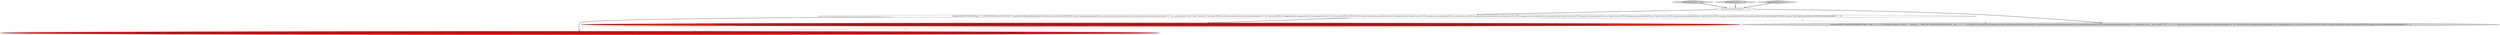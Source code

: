 digraph {
1 [style = filled, label = "testQuery(\"SELECT COALESCE(dim2, ?, ?), COUNT(*) FROM druid.foo GROUP BY 1\",ImmutableList.of(GroupByQuery.builder().setDataSource(CalciteTests.DATASOURCE1).setInterval(querySegmentSpec(Filtration.eternity())).setGranularity(Granularities.ALL).setVirtualColumns(expressionVirtualColumn(\"v0\",\"case_searched(notnull(\"dim2\"),\"dim2\",'parameter')\",ValueType.STRING)).setDimensions(dimensions(new DefaultDimensionSpec(\"v0\",\"d0\",ValueType.STRING))).setAggregatorSpecs(aggregators(new CountAggregatorFactory(\"a0\"))).setContext(QUERY_CONTEXT_DEFAULT).build()),NullHandling.replaceWithDefault()? ImmutableList.of(new Object((((edu.fdu.CPPDG.tinypdg.pe.ExpressionInfo@a85413,new Object((((edu.fdu.CPPDG.tinypdg.pe.ExpressionInfo@a85418,new Object((((edu.fdu.CPPDG.tinypdg.pe.ExpressionInfo@a8541d): ImmutableList.of(new Object((((edu.fdu.CPPDG.tinypdg.pe.ExpressionInfo@a85425,new Object((((edu.fdu.CPPDG.tinypdg.pe.ExpressionInfo@a8542a,new Object((((edu.fdu.CPPDG.tinypdg.pe.ExpressionInfo@a8542f,new Object((((edu.fdu.CPPDG.tinypdg.pe.ExpressionInfo@a85434),ImmutableList.of(new SqlParameter(SqlType.VARCHAR,\"parameter\"),new SqlParameter(SqlType.VARCHAR,null)))@@@4@@@['1', '1', '0']", fillcolor = white, shape = ellipse image = "AAA0AAABBB1BBB"];
5 [style = filled, label = "testQuery(\"SELECT COALESCE(dim2, ?, ?), COUNT(*) FROM druid.foo GROUP BY 1\",ImmutableList.of(GroupByQuery.builder().setDataSource(CalciteTests.DATASOURCE1).setInterval(querySegmentSpec(Filtration.eternity())).setGranularity(Granularities.ALL).setVirtualColumns(expressionVirtualColumn(\"v0\",\"case_searched(notnull(\"dim2\"),\"dim2\",'parameter')\",ValueType.STRING)).setDimensions(dimensions(new DefaultDimensionSpec(\"v0\",\"d0\",ValueType.STRING))).setAggregatorSpecs(aggregators(new CountAggregatorFactory(\"a0\"))).setContext(QUERY_CONTEXT_DEFAULT).build()),NullHandling.replaceWithDefault()? ImmutableList.of(new Object((((edu.fdu.CPPDG.tinypdg.pe.ExpressionInfo@a8548a,new Object((((edu.fdu.CPPDG.tinypdg.pe.ExpressionInfo@a8548f,new Object((((edu.fdu.CPPDG.tinypdg.pe.ExpressionInfo@a85494): ImmutableList.of(new Object((((edu.fdu.CPPDG.tinypdg.pe.ExpressionInfo@a8549c,new Object((((edu.fdu.CPPDG.tinypdg.pe.ExpressionInfo@a854a1,new Object((((edu.fdu.CPPDG.tinypdg.pe.ExpressionInfo@a854a6,new Object((((edu.fdu.CPPDG.tinypdg.pe.ExpressionInfo@a854ab),ImmutableList.of(new SqlParameter(SqlType.VARCHAR,null),new SqlParameter(SqlType.VARCHAR,\"parameter\")))@@@19@@@['0', '1', '0']", fillcolor = red, shape = ellipse image = "AAA1AAABBB2BBB"];
4 [style = filled, label = "testNullParameter['0', '1', '0']", fillcolor = lightgray, shape = diamond image = "AAA0AAABBB2BBB"];
0 [style = filled, label = "testQuery(\"SELECT COALESCE(dim2, ?, ?), COUNT(*) FROM druid.foo GROUP BY 1\",ImmutableList.of(GroupByQuery.builder().setDataSource(CalciteTests.DATASOURCE1).setInterval(querySegmentSpec(Filtration.eternity())).setGranularity(Granularities.ALL).setVirtualColumns(expressionVirtualColumn(\"v0\",\"case_searched(notnull(\"dim2\"),\"dim2\",'parameter')\",ValueType.STRING)).setDimensions(dimensions(new DefaultDimensionSpec(\"v0\",\"v0\",ValueType.STRING))).setAggregatorSpecs(aggregators(new CountAggregatorFactory(\"a0\"))).setContext(QUERY_CONTEXT_DEFAULT).build()),NullHandling.replaceWithDefault()? ImmutableList.of(new Object((((edu.fdu.CPPDG.tinypdg.pe.ExpressionInfo@a85395,new Object((((edu.fdu.CPPDG.tinypdg.pe.ExpressionInfo@a8539a,new Object((((edu.fdu.CPPDG.tinypdg.pe.ExpressionInfo@a8539f): ImmutableList.of(new Object((((edu.fdu.CPPDG.tinypdg.pe.ExpressionInfo@a853a7,new Object((((edu.fdu.CPPDG.tinypdg.pe.ExpressionInfo@a853ac,new Object((((edu.fdu.CPPDG.tinypdg.pe.ExpressionInfo@a853b1,new Object((((edu.fdu.CPPDG.tinypdg.pe.ExpressionInfo@a853b6),ImmutableList.of(new SqlParameter(SqlType.VARCHAR,null),new SqlParameter(SqlType.VARCHAR,\"parameter\")))@@@19@@@['1', '0', '0']", fillcolor = red, shape = ellipse image = "AAA1AAABBB1BBB"];
3 [style = filled, label = "cannotVectorize()@@@3@@@['1', '1', '1']", fillcolor = white, shape = ellipse image = "AAA0AAABBB1BBB"];
6 [style = filled, label = "testQuery(\"SELECT CAST((EXTRACT(MONTH FROM __time) - 1 ) / 3 + 1 AS INTEGER) AS quarter, COUNT(*)\" + \"FROM foo\" + \"GROUP BY CAST((EXTRACT(MONTH FROM __time) - 1 ) / 3 + 1 AS INTEGER)\",ImmutableList.of(GroupByQuery.builder().setDataSource(CalciteTests.DATASOURCE1).setInterval(querySegmentSpec(Filtration.eternity())).setGranularity(Granularities.ALL).setVirtualColumns(expressionVirtualColumn(\"v0\",\"(((timestamp_extract(\"__time\",'MONTH','UTC') - 1) / 3) + 1)\",ValueType.LONG)).setDimensions(dimensions(new DefaultDimensionSpec(\"v0\",\"d0\",ValueType.LONG))).setAggregatorSpecs(aggregators(new CountAggregatorFactory(\"a0\"))).setContext(QUERY_CONTEXT_DEFAULT).build()),ImmutableList.of(new Object((((edu.fdu.CPPDG.tinypdg.pe.ExpressionInfo@a85508))@@@4@@@['0', '0', '1']", fillcolor = lightgray, shape = ellipse image = "AAA0AAABBB3BBB"];
2 [style = filled, label = "testNullParameter['1', '0', '0']", fillcolor = lightgray, shape = diamond image = "AAA0AAABBB1BBB"];
7 [style = filled, label = "testSillyQuarters['0', '0', '1']", fillcolor = lightgray, shape = diamond image = "AAA0AAABBB3BBB"];
1->5 [style = bold, label=""];
4->3 [style = bold, label=""];
3->6 [style = bold, label=""];
1->0 [style = bold, label=""];
3->1 [style = bold, label=""];
0->5 [style = dashed, label="0"];
1->6 [style = dashed, label="0"];
7->3 [style = bold, label=""];
2->3 [style = bold, label=""];
}
